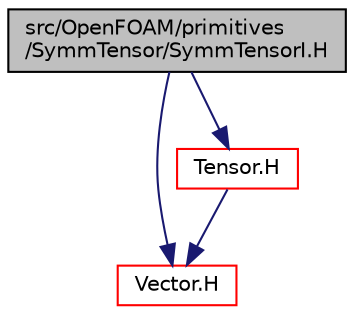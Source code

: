 digraph "src/OpenFOAM/primitives/SymmTensor/SymmTensorI.H"
{
  bgcolor="transparent";
  edge [fontname="Helvetica",fontsize="10",labelfontname="Helvetica",labelfontsize="10"];
  node [fontname="Helvetica",fontsize="10",shape=record];
  Node1 [label="src/OpenFOAM/primitives\l/SymmTensor/SymmTensorI.H",height=0.2,width=0.4,color="black", fillcolor="grey75", style="filled", fontcolor="black"];
  Node1 -> Node2 [color="midnightblue",fontsize="10",style="solid",fontname="Helvetica"];
  Node2 [label="Vector.H",height=0.2,width=0.4,color="red",URL="$a09406.html"];
  Node1 -> Node3 [color="midnightblue",fontsize="10",style="solid",fontname="Helvetica"];
  Node3 [label="Tensor.H",height=0.2,width=0.4,color="red",URL="$a09379.html"];
  Node3 -> Node2 [color="midnightblue",fontsize="10",style="solid",fontname="Helvetica"];
}
